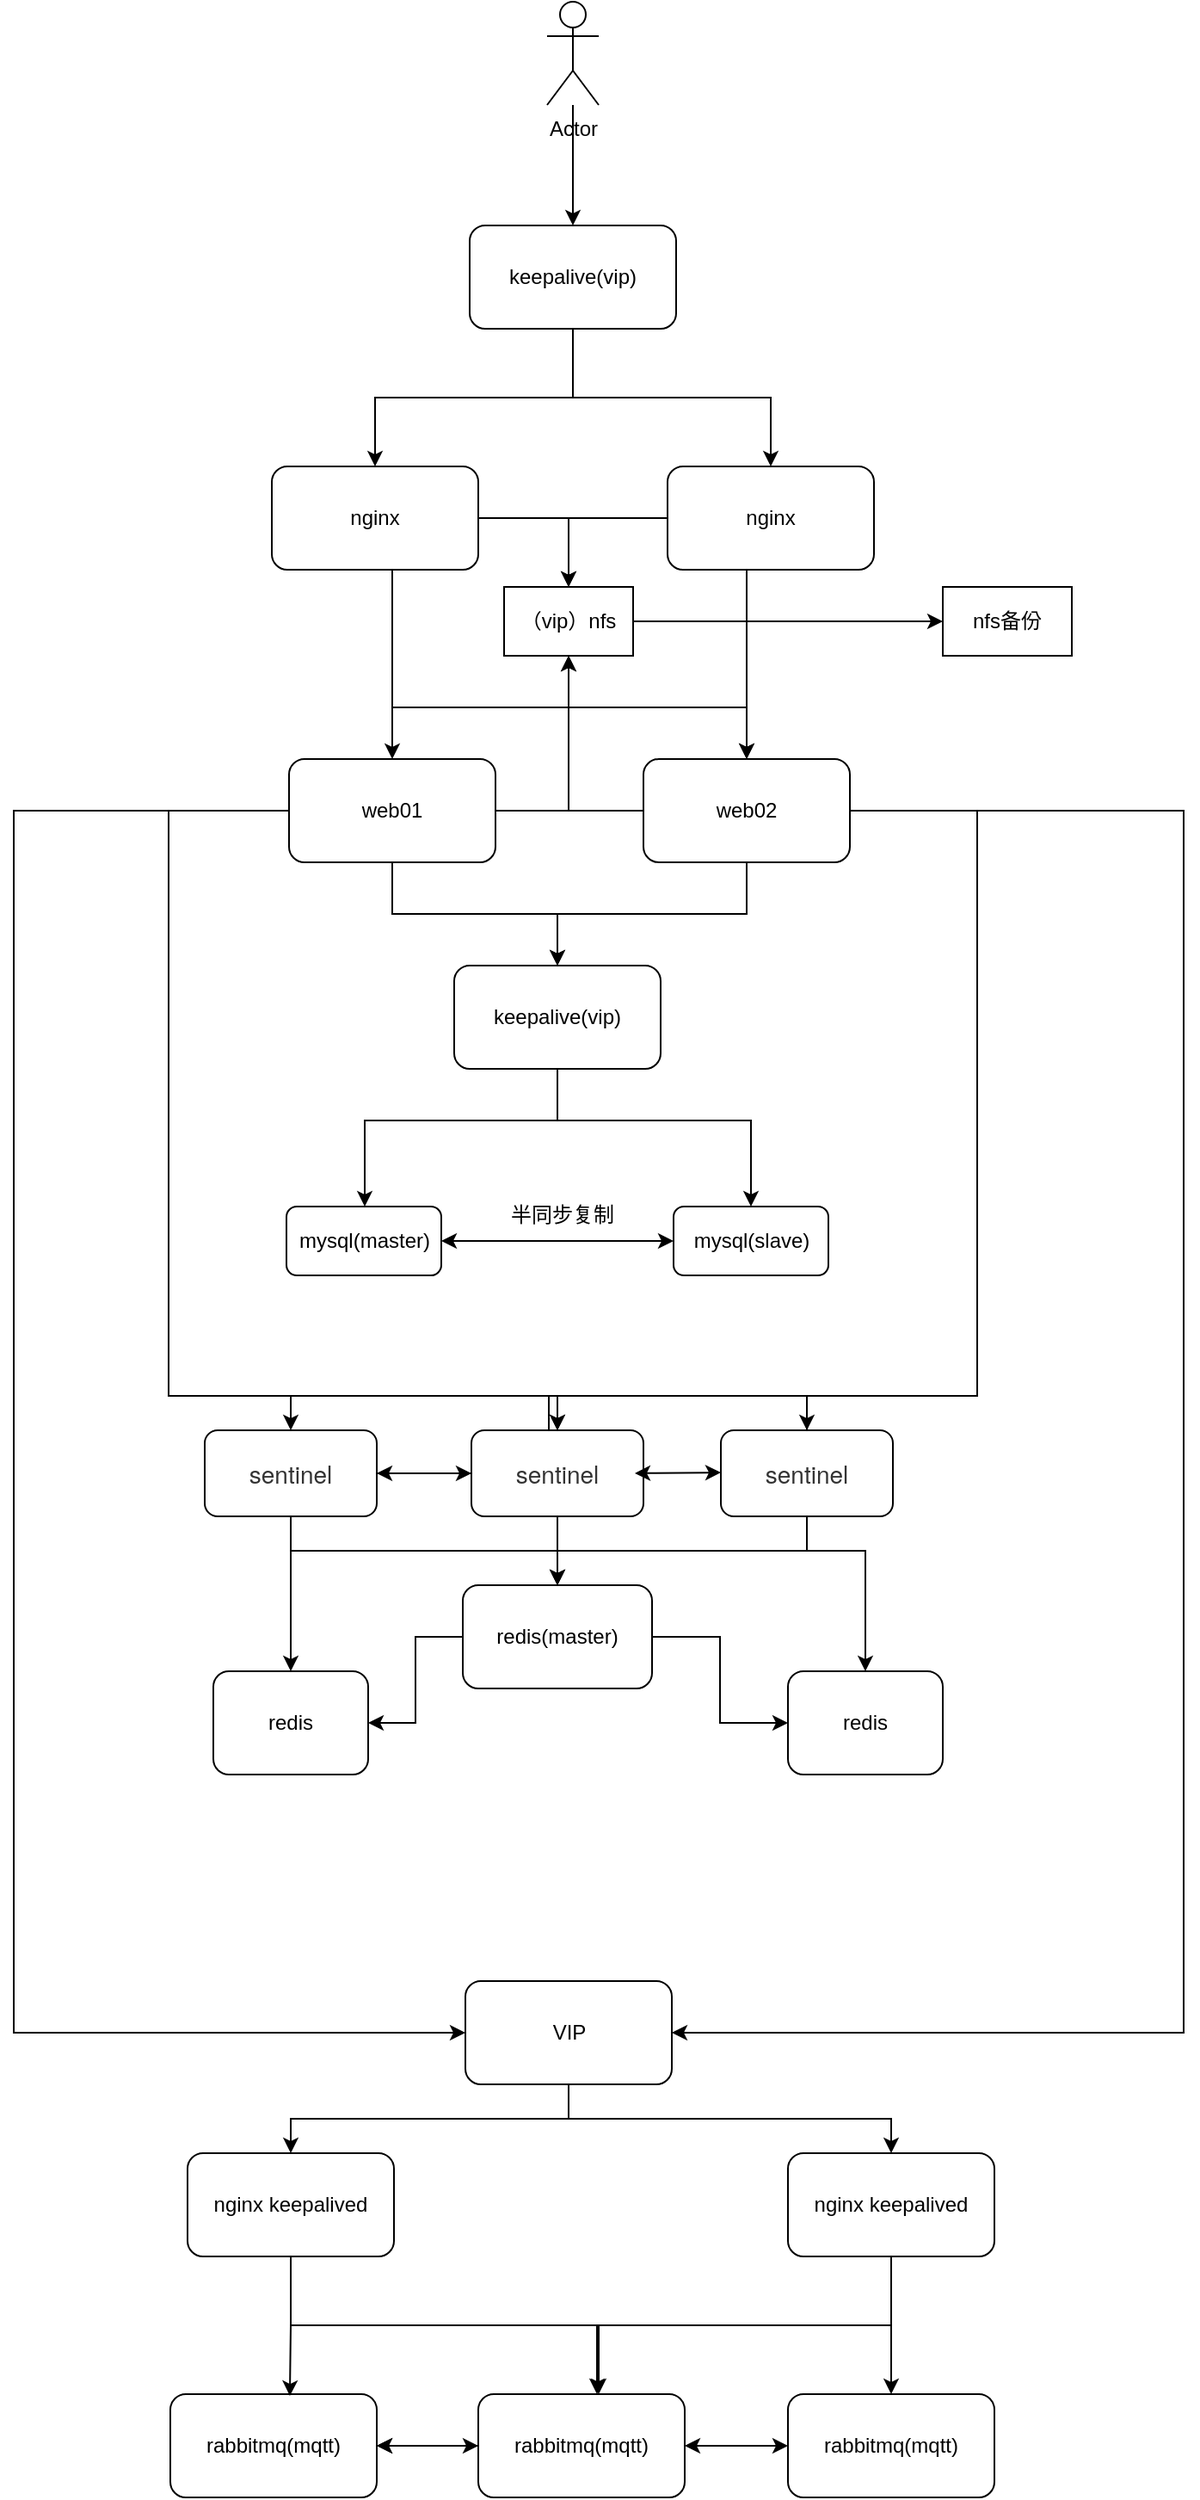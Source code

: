 <mxfile version="20.3.7" type="github">
  <diagram id="EFDAmcywMQUgyk0wCMeb" name="第 1 页">
    <mxGraphModel dx="2249" dy="1931" grid="1" gridSize="10" guides="1" tooltips="1" connect="1" arrows="1" fold="1" page="1" pageScale="1" pageWidth="827" pageHeight="1169" math="0" shadow="0">
      <root>
        <mxCell id="0" />
        <mxCell id="1" parent="0" />
        <mxCell id="dtd9RRR36Zd7Hm7ETKHa-63" style="edgeStyle=orthogonalEdgeStyle;rounded=0;orthogonalLoop=1;jettySize=auto;html=1;entryX=0.5;entryY=1;entryDx=0;entryDy=0;" edge="1" parent="1" source="dtd9RRR36Zd7Hm7ETKHa-1" target="dtd9RRR36Zd7Hm7ETKHa-60">
          <mxGeometry relative="1" as="geometry" />
        </mxCell>
        <mxCell id="dtd9RRR36Zd7Hm7ETKHa-70" style="edgeStyle=orthogonalEdgeStyle;rounded=0;orthogonalLoop=1;jettySize=auto;html=1;" edge="1" parent="1" source="dtd9RRR36Zd7Hm7ETKHa-1" target="dtd9RRR36Zd7Hm7ETKHa-69">
          <mxGeometry relative="1" as="geometry" />
        </mxCell>
        <mxCell id="dtd9RRR36Zd7Hm7ETKHa-79" style="edgeStyle=orthogonalEdgeStyle;rounded=0;orthogonalLoop=1;jettySize=auto;html=1;entryX=0.5;entryY=0;entryDx=0;entryDy=0;" edge="1" parent="1" source="dtd9RRR36Zd7Hm7ETKHa-1" target="dtd9RRR36Zd7Hm7ETKHa-27">
          <mxGeometry relative="1" as="geometry">
            <Array as="points">
              <mxPoint x="-10" y="340" />
              <mxPoint x="-10" y="680" />
              <mxPoint x="216" y="680" />
            </Array>
          </mxGeometry>
        </mxCell>
        <mxCell id="dtd9RRR36Zd7Hm7ETKHa-94" style="edgeStyle=orthogonalEdgeStyle;rounded=0;orthogonalLoop=1;jettySize=auto;html=1;entryX=0;entryY=0.5;entryDx=0;entryDy=0;" edge="1" parent="1" source="dtd9RRR36Zd7Hm7ETKHa-1" target="dtd9RRR36Zd7Hm7ETKHa-80">
          <mxGeometry relative="1" as="geometry">
            <Array as="points">
              <mxPoint x="-100" y="340" />
              <mxPoint x="-100" y="1050" />
            </Array>
          </mxGeometry>
        </mxCell>
        <mxCell id="dtd9RRR36Zd7Hm7ETKHa-1" value="web01" style="rounded=1;whiteSpace=wrap;html=1;" vertex="1" parent="1">
          <mxGeometry x="60" y="310" width="120" height="60" as="geometry" />
        </mxCell>
        <mxCell id="dtd9RRR36Zd7Hm7ETKHa-64" style="edgeStyle=orthogonalEdgeStyle;rounded=0;orthogonalLoop=1;jettySize=auto;html=1;entryX=0.5;entryY=1;entryDx=0;entryDy=0;" edge="1" parent="1" source="dtd9RRR36Zd7Hm7ETKHa-2" target="dtd9RRR36Zd7Hm7ETKHa-60">
          <mxGeometry relative="1" as="geometry">
            <Array as="points">
              <mxPoint x="223" y="340" />
            </Array>
          </mxGeometry>
        </mxCell>
        <mxCell id="dtd9RRR36Zd7Hm7ETKHa-72" style="edgeStyle=orthogonalEdgeStyle;rounded=0;orthogonalLoop=1;jettySize=auto;html=1;" edge="1" parent="1" source="dtd9RRR36Zd7Hm7ETKHa-2" target="dtd9RRR36Zd7Hm7ETKHa-69">
          <mxGeometry relative="1" as="geometry" />
        </mxCell>
        <mxCell id="dtd9RRR36Zd7Hm7ETKHa-78" style="edgeStyle=orthogonalEdgeStyle;rounded=0;orthogonalLoop=1;jettySize=auto;html=1;entryX=0.5;entryY=0;entryDx=0;entryDy=0;" edge="1" parent="1" source="dtd9RRR36Zd7Hm7ETKHa-2" target="dtd9RRR36Zd7Hm7ETKHa-27">
          <mxGeometry relative="1" as="geometry">
            <Array as="points">
              <mxPoint x="460" y="340" />
              <mxPoint x="460" y="680" />
              <mxPoint x="216" y="680" />
            </Array>
          </mxGeometry>
        </mxCell>
        <mxCell id="dtd9RRR36Zd7Hm7ETKHa-96" style="edgeStyle=orthogonalEdgeStyle;rounded=0;orthogonalLoop=1;jettySize=auto;html=1;entryX=1;entryY=0.5;entryDx=0;entryDy=0;" edge="1" parent="1" source="dtd9RRR36Zd7Hm7ETKHa-2" target="dtd9RRR36Zd7Hm7ETKHa-80">
          <mxGeometry relative="1" as="geometry">
            <Array as="points">
              <mxPoint x="580" y="340" />
              <mxPoint x="580" y="1050" />
            </Array>
          </mxGeometry>
        </mxCell>
        <mxCell id="dtd9RRR36Zd7Hm7ETKHa-2" value="web02" style="rounded=1;whiteSpace=wrap;html=1;" vertex="1" parent="1">
          <mxGeometry x="266" y="310" width="120" height="60" as="geometry" />
        </mxCell>
        <mxCell id="dtd9RRR36Zd7Hm7ETKHa-3" value="Actor" style="shape=umlActor;verticalLabelPosition=bottom;verticalAlign=top;html=1;outlineConnect=0;" vertex="1" parent="1">
          <mxGeometry x="210" y="-130" width="30" height="60" as="geometry" />
        </mxCell>
        <mxCell id="dtd9RRR36Zd7Hm7ETKHa-4" value="" style="endArrow=classic;html=1;rounded=0;entryX=0.5;entryY=0;entryDx=0;entryDy=0;" edge="1" parent="1" source="dtd9RRR36Zd7Hm7ETKHa-3" target="dtd9RRR36Zd7Hm7ETKHa-12">
          <mxGeometry width="50" height="50" relative="1" as="geometry">
            <mxPoint x="110" y="140" as="sourcePoint" />
            <mxPoint x="140" y="80" as="targetPoint" />
          </mxGeometry>
        </mxCell>
        <mxCell id="dtd9RRR36Zd7Hm7ETKHa-6" value="mysql(master)" style="rounded=1;whiteSpace=wrap;html=1;" vertex="1" parent="1">
          <mxGeometry x="58.5" y="570" width="90" height="40" as="geometry" />
        </mxCell>
        <mxCell id="dtd9RRR36Zd7Hm7ETKHa-8" value="mysql(slave)" style="rounded=1;whiteSpace=wrap;html=1;" vertex="1" parent="1">
          <mxGeometry x="283.5" y="570" width="90" height="40" as="geometry" />
        </mxCell>
        <mxCell id="dtd9RRR36Zd7Hm7ETKHa-9" value="" style="endArrow=classic;startArrow=classic;html=1;rounded=0;exitX=1;exitY=0.5;exitDx=0;exitDy=0;entryX=0;entryY=0.5;entryDx=0;entryDy=0;" edge="1" parent="1" source="dtd9RRR36Zd7Hm7ETKHa-6" target="dtd9RRR36Zd7Hm7ETKHa-8">
          <mxGeometry width="50" height="50" relative="1" as="geometry">
            <mxPoint x="178.5" y="590" as="sourcePoint" />
            <mxPoint x="228.5" y="540" as="targetPoint" />
          </mxGeometry>
        </mxCell>
        <mxCell id="dtd9RRR36Zd7Hm7ETKHa-18" style="edgeStyle=orthogonalEdgeStyle;rounded=0;orthogonalLoop=1;jettySize=auto;html=1;entryX=0.5;entryY=0;entryDx=0;entryDy=0;" edge="1" parent="1" source="dtd9RRR36Zd7Hm7ETKHa-12" target="dtd9RRR36Zd7Hm7ETKHa-14">
          <mxGeometry relative="1" as="geometry" />
        </mxCell>
        <mxCell id="dtd9RRR36Zd7Hm7ETKHa-58" style="edgeStyle=orthogonalEdgeStyle;rounded=0;orthogonalLoop=1;jettySize=auto;html=1;" edge="1" parent="1" source="dtd9RRR36Zd7Hm7ETKHa-12" target="dtd9RRR36Zd7Hm7ETKHa-15">
          <mxGeometry relative="1" as="geometry" />
        </mxCell>
        <mxCell id="dtd9RRR36Zd7Hm7ETKHa-12" value="keepalive(vip)" style="rounded=1;whiteSpace=wrap;html=1;" vertex="1" parent="1">
          <mxGeometry x="165" width="120" height="60" as="geometry" />
        </mxCell>
        <mxCell id="dtd9RRR36Zd7Hm7ETKHa-16" style="edgeStyle=orthogonalEdgeStyle;rounded=0;orthogonalLoop=1;jettySize=auto;html=1;entryX=0.5;entryY=0;entryDx=0;entryDy=0;" edge="1" parent="1" source="dtd9RRR36Zd7Hm7ETKHa-14" target="dtd9RRR36Zd7Hm7ETKHa-1">
          <mxGeometry relative="1" as="geometry">
            <Array as="points">
              <mxPoint x="120" y="300" />
              <mxPoint x="120" y="300" />
            </Array>
          </mxGeometry>
        </mxCell>
        <mxCell id="dtd9RRR36Zd7Hm7ETKHa-62" style="edgeStyle=orthogonalEdgeStyle;rounded=0;orthogonalLoop=1;jettySize=auto;html=1;entryX=0.5;entryY=0;entryDx=0;entryDy=0;" edge="1" parent="1" source="dtd9RRR36Zd7Hm7ETKHa-14" target="dtd9RRR36Zd7Hm7ETKHa-60">
          <mxGeometry relative="1" as="geometry" />
        </mxCell>
        <mxCell id="dtd9RRR36Zd7Hm7ETKHa-97" style="edgeStyle=orthogonalEdgeStyle;rounded=0;orthogonalLoop=1;jettySize=auto;html=1;entryX=0.5;entryY=0;entryDx=0;entryDy=0;" edge="1" parent="1" source="dtd9RRR36Zd7Hm7ETKHa-14" target="dtd9RRR36Zd7Hm7ETKHa-2">
          <mxGeometry relative="1" as="geometry">
            <Array as="points">
              <mxPoint x="120" y="280" />
              <mxPoint x="326" y="280" />
            </Array>
          </mxGeometry>
        </mxCell>
        <mxCell id="dtd9RRR36Zd7Hm7ETKHa-14" value="nginx" style="rounded=1;whiteSpace=wrap;html=1;" vertex="1" parent="1">
          <mxGeometry x="50" y="140" width="120" height="60" as="geometry" />
        </mxCell>
        <mxCell id="dtd9RRR36Zd7Hm7ETKHa-17" style="edgeStyle=orthogonalEdgeStyle;rounded=0;orthogonalLoop=1;jettySize=auto;html=1;entryX=0.5;entryY=0;entryDx=0;entryDy=0;" edge="1" parent="1" source="dtd9RRR36Zd7Hm7ETKHa-15" target="dtd9RRR36Zd7Hm7ETKHa-2">
          <mxGeometry relative="1" as="geometry">
            <Array as="points">
              <mxPoint x="326" y="220" />
              <mxPoint x="326" y="220" />
            </Array>
          </mxGeometry>
        </mxCell>
        <mxCell id="dtd9RRR36Zd7Hm7ETKHa-61" style="edgeStyle=orthogonalEdgeStyle;rounded=0;orthogonalLoop=1;jettySize=auto;html=1;entryX=0.5;entryY=0;entryDx=0;entryDy=0;" edge="1" parent="1" source="dtd9RRR36Zd7Hm7ETKHa-15" target="dtd9RRR36Zd7Hm7ETKHa-60">
          <mxGeometry relative="1" as="geometry" />
        </mxCell>
        <mxCell id="dtd9RRR36Zd7Hm7ETKHa-15" value="nginx" style="rounded=1;whiteSpace=wrap;html=1;" vertex="1" parent="1">
          <mxGeometry x="280" y="140" width="120" height="60" as="geometry" />
        </mxCell>
        <mxCell id="dtd9RRR36Zd7Hm7ETKHa-29" style="edgeStyle=orthogonalEdgeStyle;rounded=0;orthogonalLoop=1;jettySize=auto;html=1;exitX=1;exitY=0.5;exitDx=0;exitDy=0;entryX=1;entryY=0.5;entryDx=0;entryDy=0;" edge="1" parent="1" source="dtd9RRR36Zd7Hm7ETKHa-20" target="dtd9RRR36Zd7Hm7ETKHa-20">
          <mxGeometry relative="1" as="geometry">
            <mxPoint x="151" y="725" as="targetPoint" />
          </mxGeometry>
        </mxCell>
        <mxCell id="dtd9RRR36Zd7Hm7ETKHa-37" style="edgeStyle=orthogonalEdgeStyle;rounded=0;orthogonalLoop=1;jettySize=auto;html=1;entryX=0.5;entryY=0;entryDx=0;entryDy=0;" edge="1" parent="1" source="dtd9RRR36Zd7Hm7ETKHa-20" target="dtd9RRR36Zd7Hm7ETKHa-23">
          <mxGeometry relative="1" as="geometry" />
        </mxCell>
        <mxCell id="dtd9RRR36Zd7Hm7ETKHa-38" style="edgeStyle=orthogonalEdgeStyle;rounded=0;orthogonalLoop=1;jettySize=auto;html=1;" edge="1" parent="1" source="dtd9RRR36Zd7Hm7ETKHa-20" target="dtd9RRR36Zd7Hm7ETKHa-24">
          <mxGeometry relative="1" as="geometry">
            <Array as="points">
              <mxPoint x="61" y="770" />
              <mxPoint x="216" y="770" />
            </Array>
          </mxGeometry>
        </mxCell>
        <mxCell id="dtd9RRR36Zd7Hm7ETKHa-41" style="edgeStyle=orthogonalEdgeStyle;rounded=0;orthogonalLoop=1;jettySize=auto;html=1;entryX=0.5;entryY=0;entryDx=0;entryDy=0;" edge="1" parent="1" source="dtd9RRR36Zd7Hm7ETKHa-20" target="dtd9RRR36Zd7Hm7ETKHa-25">
          <mxGeometry relative="1" as="geometry">
            <Array as="points">
              <mxPoint x="61" y="770" />
              <mxPoint x="395" y="770" />
            </Array>
          </mxGeometry>
        </mxCell>
        <mxCell id="dtd9RRR36Zd7Hm7ETKHa-50" style="edgeStyle=orthogonalEdgeStyle;rounded=0;orthogonalLoop=1;jettySize=auto;html=1;entryX=0.5;entryY=0;entryDx=0;entryDy=0;" edge="1" parent="1" source="dtd9RRR36Zd7Hm7ETKHa-20" target="dtd9RRR36Zd7Hm7ETKHa-28">
          <mxGeometry relative="1" as="geometry" />
        </mxCell>
        <mxCell id="dtd9RRR36Zd7Hm7ETKHa-20" value="&lt;span style=&quot;color: rgb(51, 51, 51); font-family: &amp;quot;pingfang SC&amp;quot;, &amp;quot;helvetica neue&amp;quot;, arial, &amp;quot;hiragino sans gb&amp;quot;, &amp;quot;microsoft yahei ui&amp;quot;, &amp;quot;microsoft yahei&amp;quot;, simsun, sans-serif; font-size: 14px; text-align: left; background-color: rgb(255, 255, 255);&quot;&gt;sentinel&lt;/span&gt;" style="rounded=1;whiteSpace=wrap;html=1;" vertex="1" parent="1">
          <mxGeometry x="11" y="700" width="100" height="50" as="geometry" />
        </mxCell>
        <mxCell id="dtd9RRR36Zd7Hm7ETKHa-23" value="redis" style="rounded=1;whiteSpace=wrap;html=1;" vertex="1" parent="1">
          <mxGeometry x="16" y="840" width="90" height="60" as="geometry" />
        </mxCell>
        <mxCell id="dtd9RRR36Zd7Hm7ETKHa-35" style="edgeStyle=orthogonalEdgeStyle;rounded=0;orthogonalLoop=1;jettySize=auto;html=1;" edge="1" parent="1" source="dtd9RRR36Zd7Hm7ETKHa-24" target="dtd9RRR36Zd7Hm7ETKHa-25">
          <mxGeometry relative="1" as="geometry" />
        </mxCell>
        <mxCell id="dtd9RRR36Zd7Hm7ETKHa-36" style="edgeStyle=orthogonalEdgeStyle;rounded=0;orthogonalLoop=1;jettySize=auto;html=1;entryX=1;entryY=0.5;entryDx=0;entryDy=0;" edge="1" parent="1" source="dtd9RRR36Zd7Hm7ETKHa-24" target="dtd9RRR36Zd7Hm7ETKHa-23">
          <mxGeometry relative="1" as="geometry" />
        </mxCell>
        <mxCell id="dtd9RRR36Zd7Hm7ETKHa-24" value="redis(master)" style="rounded=1;whiteSpace=wrap;html=1;" vertex="1" parent="1">
          <mxGeometry x="161" y="790" width="110" height="60" as="geometry" />
        </mxCell>
        <mxCell id="dtd9RRR36Zd7Hm7ETKHa-25" value="redis" style="rounded=1;whiteSpace=wrap;html=1;" vertex="1" parent="1">
          <mxGeometry x="350" y="840" width="90" height="60" as="geometry" />
        </mxCell>
        <mxCell id="dtd9RRR36Zd7Hm7ETKHa-42" style="edgeStyle=orthogonalEdgeStyle;rounded=0;orthogonalLoop=1;jettySize=auto;html=1;exitX=0.5;exitY=1;exitDx=0;exitDy=0;entryX=0.5;entryY=0;entryDx=0;entryDy=0;" edge="1" parent="1" source="dtd9RRR36Zd7Hm7ETKHa-27" target="dtd9RRR36Zd7Hm7ETKHa-24">
          <mxGeometry relative="1" as="geometry" />
        </mxCell>
        <mxCell id="dtd9RRR36Zd7Hm7ETKHa-27" value="&lt;span style=&quot;color: rgb(51, 51, 51); font-family: &amp;quot;pingfang SC&amp;quot;, &amp;quot;helvetica neue&amp;quot;, arial, &amp;quot;hiragino sans gb&amp;quot;, &amp;quot;microsoft yahei ui&amp;quot;, &amp;quot;microsoft yahei&amp;quot;, simsun, sans-serif; font-size: 14px; text-align: left; background-color: rgb(255, 255, 255);&quot;&gt;sentinel&lt;/span&gt;" style="rounded=1;whiteSpace=wrap;html=1;" vertex="1" parent="1">
          <mxGeometry x="166" y="700" width="100" height="50" as="geometry" />
        </mxCell>
        <mxCell id="dtd9RRR36Zd7Hm7ETKHa-43" style="edgeStyle=orthogonalEdgeStyle;rounded=0;orthogonalLoop=1;jettySize=auto;html=1;entryX=0.5;entryY=0;entryDx=0;entryDy=0;" edge="1" parent="1" source="dtd9RRR36Zd7Hm7ETKHa-28" target="dtd9RRR36Zd7Hm7ETKHa-24">
          <mxGeometry relative="1" as="geometry">
            <Array as="points">
              <mxPoint x="361" y="770" />
              <mxPoint x="216" y="770" />
            </Array>
          </mxGeometry>
        </mxCell>
        <mxCell id="dtd9RRR36Zd7Hm7ETKHa-48" style="edgeStyle=orthogonalEdgeStyle;rounded=0;orthogonalLoop=1;jettySize=auto;html=1;entryX=0.5;entryY=0;entryDx=0;entryDy=0;" edge="1" parent="1" source="dtd9RRR36Zd7Hm7ETKHa-28" target="dtd9RRR36Zd7Hm7ETKHa-20">
          <mxGeometry relative="1" as="geometry">
            <mxPoint x="361" y="650" as="targetPoint" />
            <Array as="points">
              <mxPoint x="361" y="680" />
              <mxPoint x="61" y="680" />
            </Array>
          </mxGeometry>
        </mxCell>
        <mxCell id="dtd9RRR36Zd7Hm7ETKHa-28" value="&lt;span style=&quot;color: rgb(51, 51, 51); font-family: &amp;quot;pingfang SC&amp;quot;, &amp;quot;helvetica neue&amp;quot;, arial, &amp;quot;hiragino sans gb&amp;quot;, &amp;quot;microsoft yahei ui&amp;quot;, &amp;quot;microsoft yahei&amp;quot;, simsun, sans-serif; font-size: 14px; text-align: left; background-color: rgb(255, 255, 255);&quot;&gt;sentinel&lt;/span&gt;" style="rounded=1;whiteSpace=wrap;html=1;" vertex="1" parent="1">
          <mxGeometry x="311" y="700" width="100" height="50" as="geometry" />
        </mxCell>
        <mxCell id="dtd9RRR36Zd7Hm7ETKHa-30" value="" style="endArrow=classic;startArrow=classic;html=1;rounded=0;exitX=1;exitY=0.5;exitDx=0;exitDy=0;entryX=0;entryY=0.5;entryDx=0;entryDy=0;" edge="1" parent="1" source="dtd9RRR36Zd7Hm7ETKHa-20" target="dtd9RRR36Zd7Hm7ETKHa-27">
          <mxGeometry width="50" height="50" relative="1" as="geometry">
            <mxPoint x="111" y="770" as="sourcePoint" />
            <mxPoint x="161" y="720" as="targetPoint" />
          </mxGeometry>
        </mxCell>
        <mxCell id="dtd9RRR36Zd7Hm7ETKHa-31" value="" style="endArrow=classic;startArrow=classic;html=1;rounded=0;entryX=0;entryY=0.5;entryDx=0;entryDy=0;" edge="1" parent="1">
          <mxGeometry width="50" height="50" relative="1" as="geometry">
            <mxPoint x="261" y="725" as="sourcePoint" />
            <mxPoint x="311" y="724.5" as="targetPoint" />
          </mxGeometry>
        </mxCell>
        <mxCell id="dtd9RRR36Zd7Hm7ETKHa-55" value="rabbitmq(mqtt)" style="rounded=1;whiteSpace=wrap;html=1;" vertex="1" parent="1">
          <mxGeometry x="-9" y="1260" width="120" height="60" as="geometry" />
        </mxCell>
        <mxCell id="dtd9RRR36Zd7Hm7ETKHa-86" value="" style="edgeStyle=orthogonalEdgeStyle;rounded=0;orthogonalLoop=1;jettySize=auto;html=1;" edge="1" parent="1" source="dtd9RRR36Zd7Hm7ETKHa-56" target="dtd9RRR36Zd7Hm7ETKHa-55">
          <mxGeometry relative="1" as="geometry" />
        </mxCell>
        <mxCell id="dtd9RRR36Zd7Hm7ETKHa-56" value="rabbitmq(mqtt)" style="rounded=1;whiteSpace=wrap;html=1;" vertex="1" parent="1">
          <mxGeometry x="170" y="1260" width="120" height="60" as="geometry" />
        </mxCell>
        <mxCell id="dtd9RRR36Zd7Hm7ETKHa-57" value="rabbitmq(mqtt)" style="rounded=1;whiteSpace=wrap;html=1;" vertex="1" parent="1">
          <mxGeometry x="350" y="1260" width="120" height="60" as="geometry" />
        </mxCell>
        <mxCell id="dtd9RRR36Zd7Hm7ETKHa-66" style="edgeStyle=orthogonalEdgeStyle;rounded=0;orthogonalLoop=1;jettySize=auto;html=1;entryX=0;entryY=0.5;entryDx=0;entryDy=0;" edge="1" parent="1" source="dtd9RRR36Zd7Hm7ETKHa-60" target="dtd9RRR36Zd7Hm7ETKHa-65">
          <mxGeometry relative="1" as="geometry" />
        </mxCell>
        <mxCell id="dtd9RRR36Zd7Hm7ETKHa-60" value="（vip）nfs" style="rounded=0;whiteSpace=wrap;html=1;" vertex="1" parent="1">
          <mxGeometry x="185" y="210" width="75" height="40" as="geometry" />
        </mxCell>
        <mxCell id="dtd9RRR36Zd7Hm7ETKHa-65" value="nfs备份" style="rounded=0;whiteSpace=wrap;html=1;" vertex="1" parent="1">
          <mxGeometry x="440" y="210" width="75" height="40" as="geometry" />
        </mxCell>
        <mxCell id="dtd9RRR36Zd7Hm7ETKHa-68" value="半同步复制" style="text;html=1;strokeColor=none;fillColor=none;align=center;verticalAlign=middle;whiteSpace=wrap;rounded=0;" vertex="1" parent="1">
          <mxGeometry x="183.5" y="560" width="70" height="30" as="geometry" />
        </mxCell>
        <mxCell id="dtd9RRR36Zd7Hm7ETKHa-73" style="edgeStyle=orthogonalEdgeStyle;rounded=0;orthogonalLoop=1;jettySize=auto;html=1;" edge="1" parent="1" source="dtd9RRR36Zd7Hm7ETKHa-69" target="dtd9RRR36Zd7Hm7ETKHa-6">
          <mxGeometry relative="1" as="geometry">
            <Array as="points">
              <mxPoint x="216" y="520" />
              <mxPoint x="104" y="520" />
            </Array>
          </mxGeometry>
        </mxCell>
        <mxCell id="dtd9RRR36Zd7Hm7ETKHa-74" style="edgeStyle=orthogonalEdgeStyle;rounded=0;orthogonalLoop=1;jettySize=auto;html=1;entryX=0.5;entryY=0;entryDx=0;entryDy=0;" edge="1" parent="1" source="dtd9RRR36Zd7Hm7ETKHa-69" target="dtd9RRR36Zd7Hm7ETKHa-8">
          <mxGeometry relative="1" as="geometry">
            <Array as="points">
              <mxPoint x="216" y="520" />
              <mxPoint x="329" y="520" />
            </Array>
          </mxGeometry>
        </mxCell>
        <mxCell id="dtd9RRR36Zd7Hm7ETKHa-69" value="keepalive(vip)" style="rounded=1;whiteSpace=wrap;html=1;" vertex="1" parent="1">
          <mxGeometry x="156" y="430" width="120" height="60" as="geometry" />
        </mxCell>
        <mxCell id="dtd9RRR36Zd7Hm7ETKHa-92" style="edgeStyle=orthogonalEdgeStyle;rounded=0;orthogonalLoop=1;jettySize=auto;html=1;" edge="1" parent="1" source="dtd9RRR36Zd7Hm7ETKHa-80" target="dtd9RRR36Zd7Hm7ETKHa-83">
          <mxGeometry relative="1" as="geometry">
            <Array as="points">
              <mxPoint x="223" y="1100" />
              <mxPoint x="61" y="1100" />
            </Array>
          </mxGeometry>
        </mxCell>
        <mxCell id="dtd9RRR36Zd7Hm7ETKHa-93" style="edgeStyle=orthogonalEdgeStyle;rounded=0;orthogonalLoop=1;jettySize=auto;html=1;entryX=0.5;entryY=0;entryDx=0;entryDy=0;" edge="1" parent="1" source="dtd9RRR36Zd7Hm7ETKHa-80" target="dtd9RRR36Zd7Hm7ETKHa-87">
          <mxGeometry relative="1" as="geometry">
            <Array as="points">
              <mxPoint x="223" y="1100" />
              <mxPoint x="410" y="1100" />
            </Array>
          </mxGeometry>
        </mxCell>
        <mxCell id="dtd9RRR36Zd7Hm7ETKHa-80" value="VIP" style="rounded=1;whiteSpace=wrap;html=1;" vertex="1" parent="1">
          <mxGeometry x="162.5" y="1020" width="120" height="60" as="geometry" />
        </mxCell>
        <mxCell id="dtd9RRR36Zd7Hm7ETKHa-88" style="edgeStyle=orthogonalEdgeStyle;rounded=0;orthogonalLoop=1;jettySize=auto;html=1;entryX=0.579;entryY=0.017;entryDx=0;entryDy=0;entryPerimeter=0;" edge="1" parent="1" source="dtd9RRR36Zd7Hm7ETKHa-83" target="dtd9RRR36Zd7Hm7ETKHa-55">
          <mxGeometry relative="1" as="geometry" />
        </mxCell>
        <mxCell id="dtd9RRR36Zd7Hm7ETKHa-89" style="edgeStyle=orthogonalEdgeStyle;rounded=0;orthogonalLoop=1;jettySize=auto;html=1;entryX=0.575;entryY=0;entryDx=0;entryDy=0;entryPerimeter=0;" edge="1" parent="1" source="dtd9RRR36Zd7Hm7ETKHa-83" target="dtd9RRR36Zd7Hm7ETKHa-56">
          <mxGeometry relative="1" as="geometry">
            <Array as="points">
              <mxPoint x="61" y="1220" />
              <mxPoint x="239" y="1220" />
            </Array>
          </mxGeometry>
        </mxCell>
        <mxCell id="dtd9RRR36Zd7Hm7ETKHa-90" style="edgeStyle=orthogonalEdgeStyle;rounded=0;orthogonalLoop=1;jettySize=auto;html=1;" edge="1" parent="1" source="dtd9RRR36Zd7Hm7ETKHa-83" target="dtd9RRR36Zd7Hm7ETKHa-57">
          <mxGeometry relative="1" as="geometry">
            <Array as="points">
              <mxPoint x="61" y="1220" />
              <mxPoint x="410" y="1220" />
            </Array>
          </mxGeometry>
        </mxCell>
        <mxCell id="dtd9RRR36Zd7Hm7ETKHa-83" value="nginx keepalived" style="rounded=1;whiteSpace=wrap;html=1;" vertex="1" parent="1">
          <mxGeometry x="1" y="1120" width="120" height="60" as="geometry" />
        </mxCell>
        <mxCell id="dtd9RRR36Zd7Hm7ETKHa-84" value="" style="endArrow=classic;startArrow=classic;html=1;rounded=0;exitX=1;exitY=0.5;exitDx=0;exitDy=0;entryX=0;entryY=0.5;entryDx=0;entryDy=0;" edge="1" parent="1" source="dtd9RRR36Zd7Hm7ETKHa-55" target="dtd9RRR36Zd7Hm7ETKHa-56">
          <mxGeometry width="50" height="50" relative="1" as="geometry">
            <mxPoint x="110" y="1290" as="sourcePoint" />
            <mxPoint x="160" y="1290" as="targetPoint" />
          </mxGeometry>
        </mxCell>
        <mxCell id="dtd9RRR36Zd7Hm7ETKHa-85" value="" style="endArrow=classic;startArrow=classic;html=1;rounded=0;entryX=0;entryY=0.5;entryDx=0;entryDy=0;" edge="1" parent="1" target="dtd9RRR36Zd7Hm7ETKHa-57">
          <mxGeometry width="50" height="50" relative="1" as="geometry">
            <mxPoint x="290" y="1290" as="sourcePoint" />
            <mxPoint x="332.5" y="1289.5" as="targetPoint" />
          </mxGeometry>
        </mxCell>
        <mxCell id="dtd9RRR36Zd7Hm7ETKHa-91" style="edgeStyle=orthogonalEdgeStyle;rounded=0;orthogonalLoop=1;jettySize=auto;html=1;exitX=0.5;exitY=1;exitDx=0;exitDy=0;" edge="1" parent="1" source="dtd9RRR36Zd7Hm7ETKHa-87" target="dtd9RRR36Zd7Hm7ETKHa-56">
          <mxGeometry relative="1" as="geometry">
            <mxPoint x="240" y="1250" as="targetPoint" />
            <Array as="points">
              <mxPoint x="410" y="1220" />
              <mxPoint x="240" y="1220" />
            </Array>
          </mxGeometry>
        </mxCell>
        <mxCell id="dtd9RRR36Zd7Hm7ETKHa-87" value="nginx keepalived" style="rounded=1;whiteSpace=wrap;html=1;" vertex="1" parent="1">
          <mxGeometry x="350" y="1120" width="120" height="60" as="geometry" />
        </mxCell>
      </root>
    </mxGraphModel>
  </diagram>
</mxfile>
